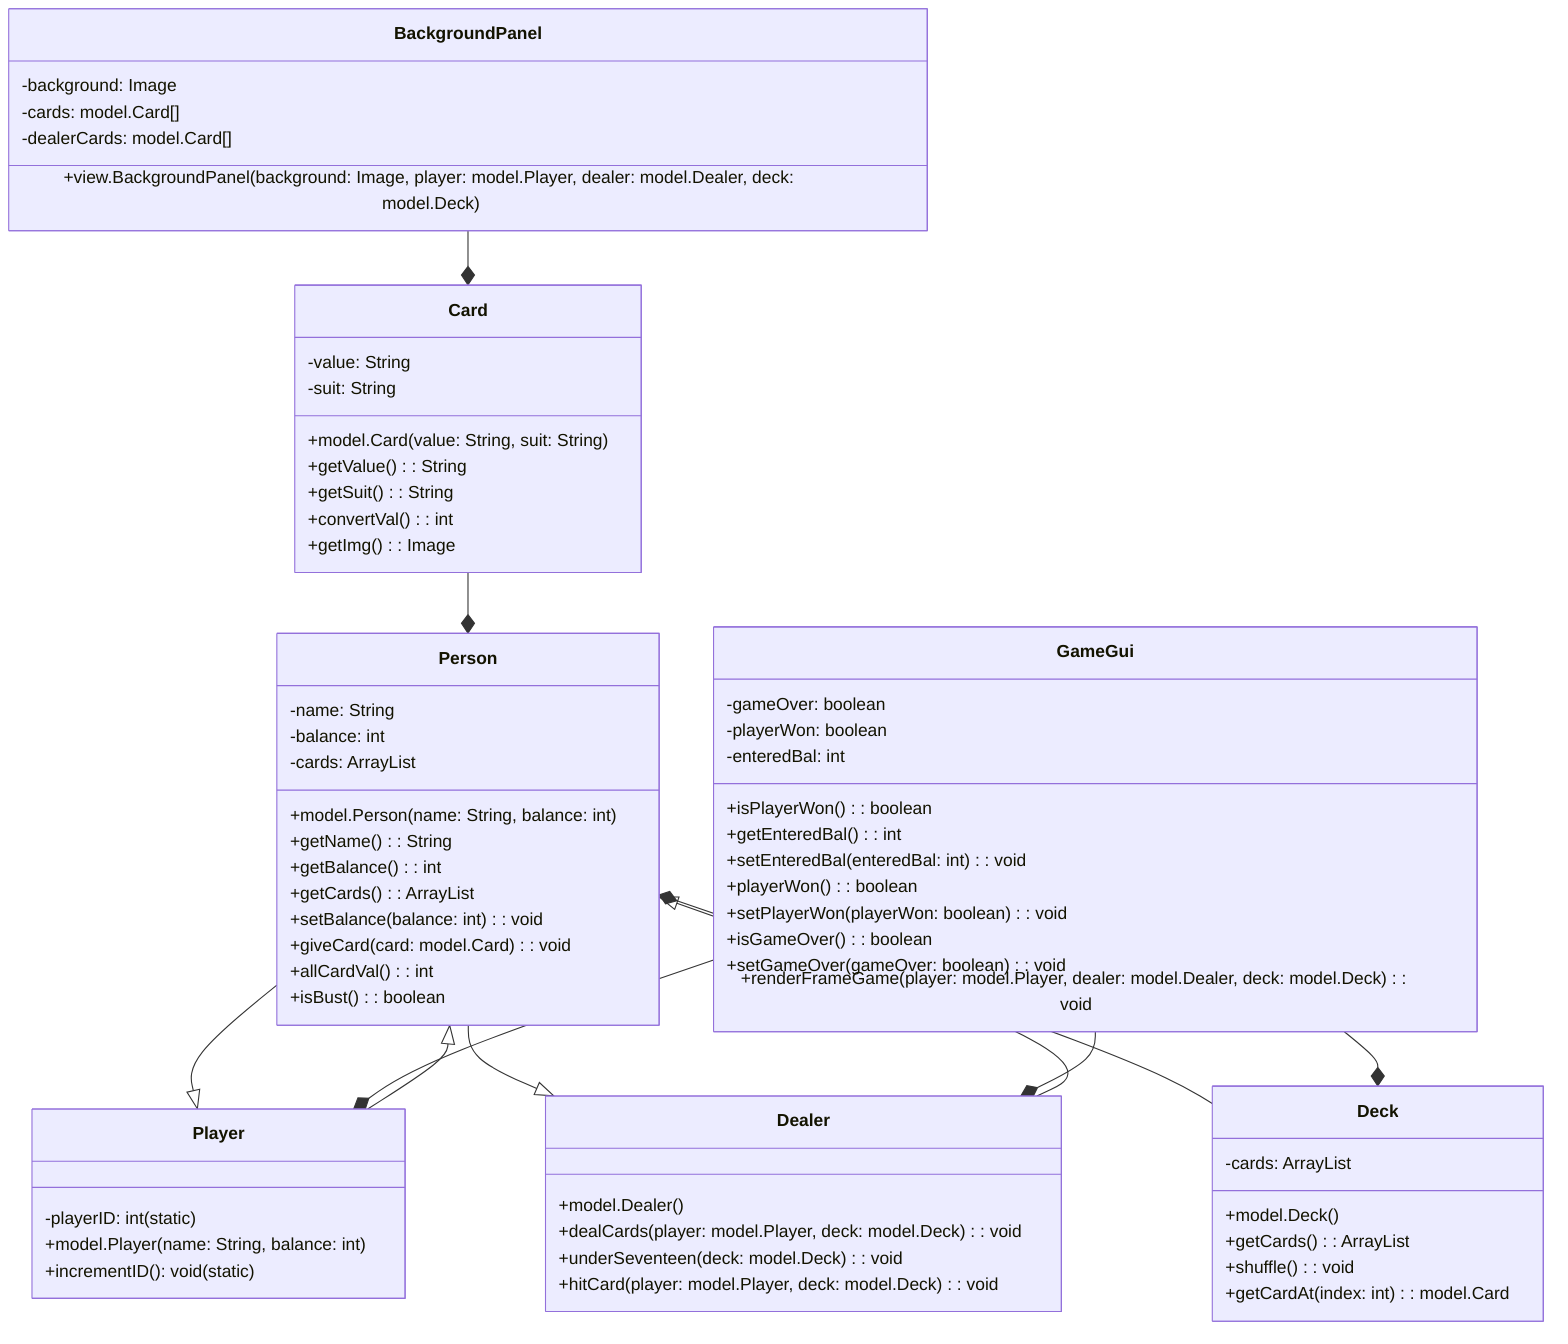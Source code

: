 classDiagram
    class Card {
        -value: String
        -suit: String
        +model.Card(value: String, suit: String)
        +getValue(): String
        +getSuit(): String
        +convertVal(): int
        +getImg(): Image
    }

    class Person {
        -name: String
        -balance: int
        -cards: ArrayList<model.Card>
        +model.Person(name: String, balance: int)
        +getName(): String
        +getBalance(): int
        +getCards(): ArrayList<model.Card>
        +setBalance(balance: int): void
        +giveCard(card: model.Card): void
        +allCardVal(): int
        +isBust(): boolean
    }

    class Player {
        -playerID: int (static)
        +model.Player(name: String, balance: int)
        +incrementID(): void (static)
    }

    class Dealer {
        +model.Dealer()
        +dealCards(player: model.Player, deck: model.Deck): void
        +underSeventeen(deck: model.Deck): void
        +hitCard(player: model.Player, deck: model.Deck): void
    }

    class Deck {
        -cards: ArrayList<model.Card>
        +model.Deck()
        +getCards(): ArrayList<model.Card>
        +shuffle(): void
        +getCardAt(index: int): model.Card
    }

    class GameGui {
        -gameOver: boolean
        -playerWon: boolean
        -enteredBal: int
        +isPlayerWon(): boolean
        +getEnteredBal(): int
        +setEnteredBal(enteredBal: int): void
        +playerWon(): boolean
        +setPlayerWon(playerWon: boolean): void
        +isGameOver(): boolean
        +setGameOver(gameOver: boolean): void
        +renderFrameGame(player: model.Player, dealer: model.Dealer, deck: model.Deck): void
    }

    class BackgroundPanel {
        -background: Image
        -cards: model.Card[]
        -dealerCards: model.Card[]
        +view.BackgroundPanel(background: Image, player: model.Player, dealer: model.Dealer, deck: model.Deck)
    }

    Card --* Person
    Person --|> Player
    Person --|> Dealer
    Player --|> Person
    Dealer --|> Person
    Person *-- Deck
    GameGui --* Player
    GameGui --* Dealer
    GameGui --* Deck
    BackgroundPanel --* Card